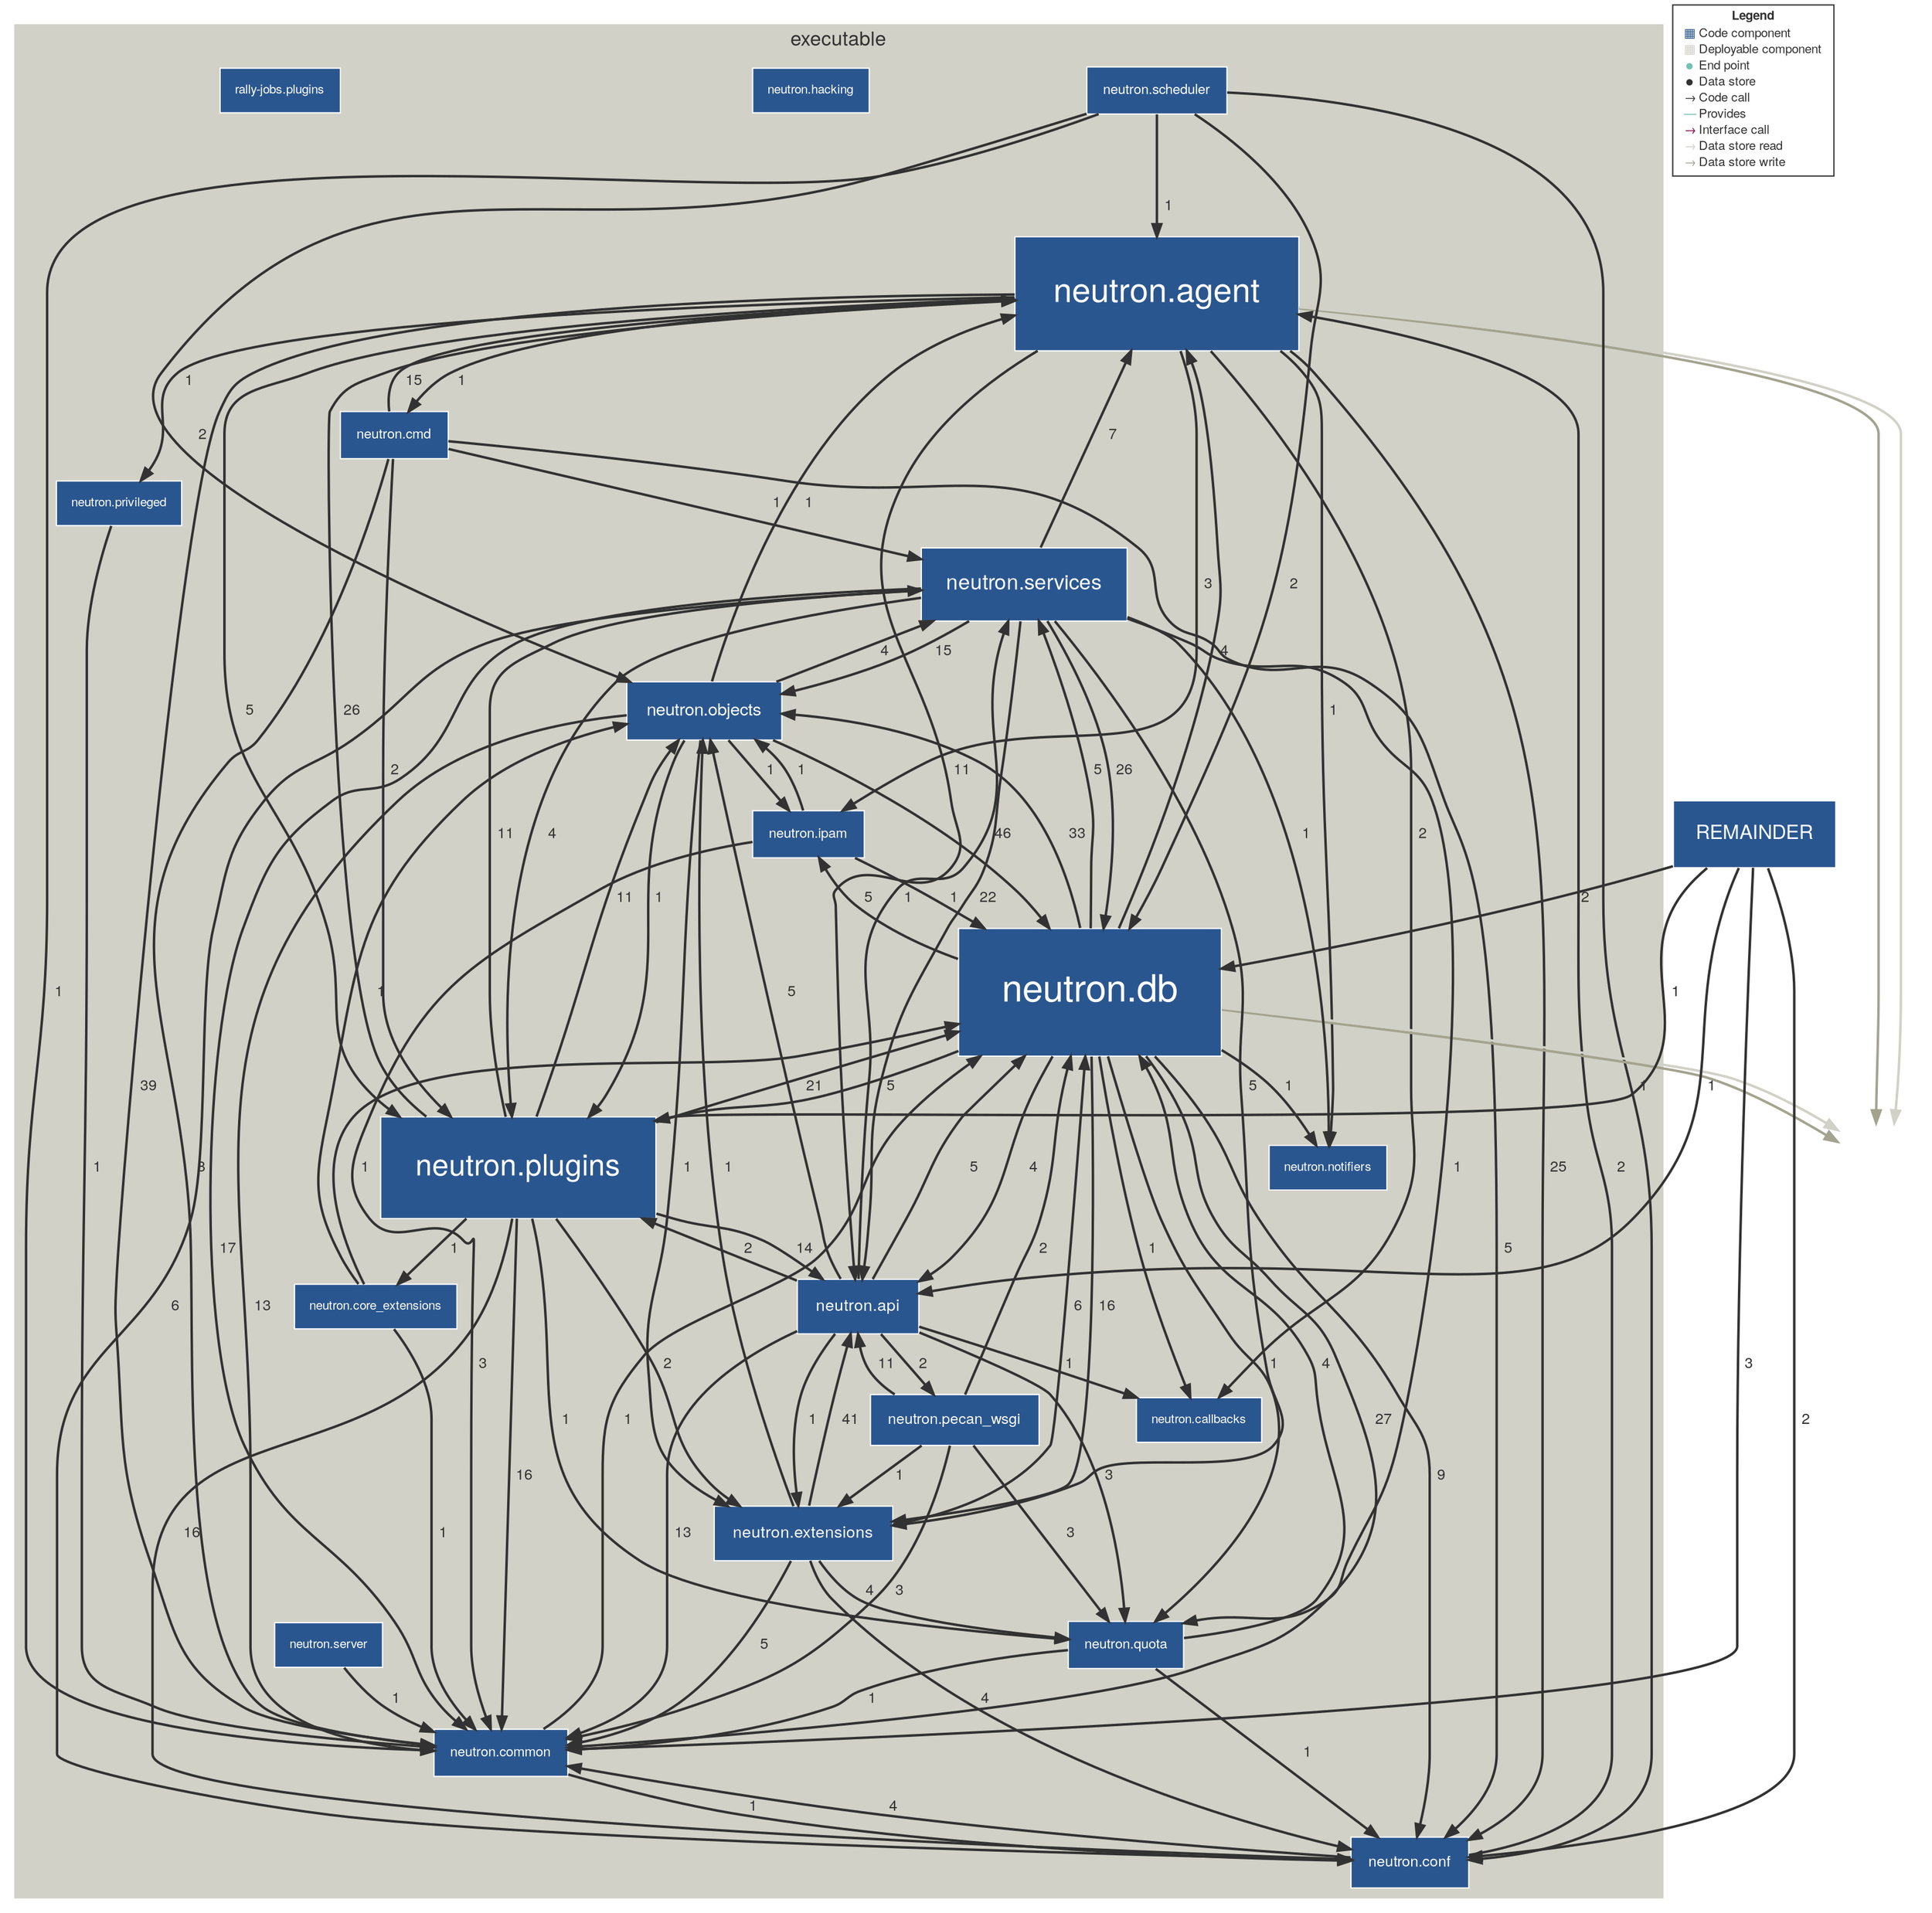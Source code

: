 digraph "Graph" {
compound=true
rankdir=TD
subgraph "cluster-neutron" {
style="filled"
color="#D2D1C7"
fontname="Helvetica Neue"
fontsize="16"
fontcolor="#323232"
label="executable"
"neutron.agent@neutron" [ shape="box" style="filled" fillcolor="#2A568F" penwidth="1" color="#FFFFFF" fontname="Helvetica Neue" fontcolor="#FFFFFF" fontsize="27" margin="0.432" label="neutron.agent" ]
"neutron.scheduler@neutron" [ shape="box" style="filled" fillcolor="#2A568F" penwidth="1" color="#FFFFFF" fontname="Helvetica Neue" fontcolor="#FFFFFF" fontsize="11" margin="0.176" label="neutron.scheduler" ]
"neutron.cmd@neutron" [ shape="box" style="filled" fillcolor="#2A568F" penwidth="1" color="#FFFFFF" fontname="Helvetica Neue" fontcolor="#FFFFFF" fontsize="11" margin="0.176" label="neutron.cmd" ]
"neutron.objects@neutron" [ shape="box" style="filled" fillcolor="#2A568F" penwidth="1" color="#FFFFFF" fontname="Helvetica Neue" fontcolor="#FFFFFF" fontsize="14" margin="0.224" label="neutron.objects" ]
"neutron.common@neutron" [ shape="box" style="filled" fillcolor="#2A568F" penwidth="1" color="#FFFFFF" fontname="Helvetica Neue" fontcolor="#FFFFFF" fontsize="11" margin="0.176" label="neutron.common" ]
"neutron.quota@neutron" [ shape="box" style="filled" fillcolor="#2A568F" penwidth="1" color="#FFFFFF" fontname="Helvetica Neue" fontcolor="#FFFFFF" fontsize="11" margin="0.176" label="neutron.quota" ]
"neutron.plugins@neutron" [ shape="box" style="filled" fillcolor="#2A568F" penwidth="1" color="#FFFFFF" fontname="Helvetica Neue" fontcolor="#FFFFFF" fontsize="24" margin="0.384" label="neutron.plugins" ]
"neutron.privileged@neutron" [ shape="box" style="filled" fillcolor="#2A568F" penwidth="1" color="#FFFFFF" fontname="Helvetica Neue" fontcolor="#FFFFFF" fontsize="10" margin="0.16" label="neutron.privileged" ]
"neutron.hacking@neutron" [ shape="box" style="filled" fillcolor="#2A568F" penwidth="1" color="#FFFFFF" fontname="Helvetica Neue" fontcolor="#FFFFFF" fontsize="10" margin="0.16" label="neutron.hacking" ]
"neutron.conf@neutron" [ shape="box" style="filled" fillcolor="#2A568F" penwidth="1" color="#FFFFFF" fontname="Helvetica Neue" fontcolor="#FFFFFF" fontsize="12" margin="0.192" label="neutron.conf" ]
"rally-jobs.plugins@neutron" [ shape="box" style="filled" fillcolor="#2A568F" penwidth="1" color="#FFFFFF" fontname="Helvetica Neue" fontcolor="#FFFFFF" fontsize="10" margin="0.16" label="rally-jobs.plugins" ]
"neutron.db@neutron" [ shape="box" style="filled" fillcolor="#2A568F" penwidth="1" color="#FFFFFF" fontname="Helvetica Neue" fontcolor="#FFFFFF" fontsize="30" margin="0.48" label="neutron.db" ]
"neutron.extensions@neutron" [ shape="box" style="filled" fillcolor="#2A568F" penwidth="1" color="#FFFFFF" fontname="Helvetica Neue" fontcolor="#FFFFFF" fontsize="13" margin="0.20800000000000002" label="neutron.extensions" ]
"neutron.api@neutron" [ shape="box" style="filled" fillcolor="#2A568F" penwidth="1" color="#FFFFFF" fontname="Helvetica Neue" fontcolor="#FFFFFF" fontsize="13" margin="0.20800000000000002" label="neutron.api" ]
"neutron.core_extensions@neutron" [ shape="box" style="filled" fillcolor="#2A568F" penwidth="1" color="#FFFFFF" fontname="Helvetica Neue" fontcolor="#FFFFFF" fontsize="10" margin="0.16" label="neutron.core_extensions" ]
"neutron.ipam@neutron" [ shape="box" style="filled" fillcolor="#2A568F" penwidth="1" color="#FFFFFF" fontname="Helvetica Neue" fontcolor="#FFFFFF" fontsize="11" margin="0.176" label="neutron.ipam" ]
"neutron.callbacks@neutron" [ shape="box" style="filled" fillcolor="#2A568F" penwidth="1" color="#FFFFFF" fontname="Helvetica Neue" fontcolor="#FFFFFF" fontsize="10" margin="0.16" label="neutron.callbacks" ]
"neutron.notifiers@neutron" [ shape="box" style="filled" fillcolor="#2A568F" penwidth="1" color="#FFFFFF" fontname="Helvetica Neue" fontcolor="#FFFFFF" fontsize="10" margin="0.16" label="neutron.notifiers" ]
"neutron.pecan_wsgi@neutron" [ shape="box" style="filled" fillcolor="#2A568F" penwidth="1" color="#FFFFFF" fontname="Helvetica Neue" fontcolor="#FFFFFF" fontsize="12" margin="0.192" label="neutron.pecan_wsgi" ]
"neutron.services@neutron" [ shape="box" style="filled" fillcolor="#2A568F" penwidth="1" color="#FFFFFF" fontname="Helvetica Neue" fontcolor="#FFFFFF" fontsize="17" margin="0.272" label="neutron.services" ]
"neutron.server@neutron" [ shape="box" style="filled" fillcolor="#2A568F" penwidth="1" color="#FFFFFF" fontname="Helvetica Neue" fontcolor="#FFFFFF" fontsize="10" margin="0.16" label="neutron.server" ]
}
"2f8dc49a-746e-4a2e-87fb-9d869f9acdf5@NOT_DEPLOYED" [ shape="box" penwidth="0" fontname="Helvetica Neue" fontcolor="#323232" fontsize="16" image="icon-datastore.png" width="1.000" height="1.000" fixedsize="true" label="" ]
"REMAINDER@NOT_DEPLOYED" [ shape="box" style="filled" fillcolor="#2A568F" penwidth="1" color="#FFFFFF" fontname="Helvetica Neue" fontcolor="#FFFFFF" fontsize="16" margin="0.256" label="REMAINDER" ]
"neutron.agent@neutron" -> "neutron.cmd@neutron" [ penwidth="2" color="#323232" fontcolor="#323232" fontname="Helvetica Neue" fontsize="12" label="  1" ]
"neutron.agent@neutron" -> "neutron.common@neutron" [ penwidth="2" color="#323232" fontcolor="#323232" fontname="Helvetica Neue" fontsize="12" label="  39" ]
"neutron.agent@neutron" -> "neutron.plugins@neutron" [ penwidth="2" color="#323232" fontcolor="#323232" fontname="Helvetica Neue" fontsize="12" label="  5" ]
"neutron.agent@neutron" -> "neutron.privileged@neutron" [ penwidth="2" color="#323232" fontcolor="#323232" fontname="Helvetica Neue" fontsize="12" label="  1" ]
"neutron.agent@neutron" -> "neutron.conf@neutron" [ penwidth="2" color="#323232" fontcolor="#323232" fontname="Helvetica Neue" fontsize="12" label="  25" ]
"neutron.agent@neutron" -> "neutron.api@neutron" [ penwidth="2" color="#323232" fontcolor="#323232" fontname="Helvetica Neue" fontsize="12" label="  11" ]
"neutron.agent@neutron" -> "neutron.ipam@neutron" [ penwidth="2" color="#323232" fontcolor="#323232" fontname="Helvetica Neue" fontsize="12" label="  3" ]
"neutron.agent@neutron" -> "neutron.callbacks@neutron" [ penwidth="2" color="#323232" fontcolor="#323232" fontname="Helvetica Neue" fontsize="12" label="  2" ]
"neutron.agent@neutron" -> "neutron.notifiers@neutron" [ penwidth="2" color="#323232" fontcolor="#323232" fontname="Helvetica Neue" fontsize="12" label="  1" ]
"neutron.agent@neutron" -> "2f8dc49a-746e-4a2e-87fb-9d869f9acdf5@NOT_DEPLOYED" [ penwidth="2" color="#A4A38F" fontcolor="#A4A38F" fontname="Helvetica Neue" fontsize="12" label="" ]
"neutron.agent@neutron" -> "2f8dc49a-746e-4a2e-87fb-9d869f9acdf5@NOT_DEPLOYED" [ penwidth="2" color="#D2D1C7" fontcolor="#D2D1C7" fontname="Helvetica Neue" fontsize="12" label="" ]
"neutron.scheduler@neutron" -> "neutron.agent@neutron" [ penwidth="2" color="#323232" fontcolor="#323232" fontname="Helvetica Neue" fontsize="12" label="  1" ]
"neutron.scheduler@neutron" -> "neutron.objects@neutron" [ penwidth="2" color="#323232" fontcolor="#323232" fontname="Helvetica Neue" fontsize="12" label="  2" ]
"neutron.scheduler@neutron" -> "neutron.common@neutron" [ penwidth="2" color="#323232" fontcolor="#323232" fontname="Helvetica Neue" fontsize="12" label="  1" ]
"neutron.scheduler@neutron" -> "neutron.conf@neutron" [ penwidth="2" color="#323232" fontcolor="#323232" fontname="Helvetica Neue" fontsize="12" label="  1" ]
"neutron.scheduler@neutron" -> "neutron.db@neutron" [ penwidth="2" color="#323232" fontcolor="#323232" fontname="Helvetica Neue" fontsize="12" label="  2" ]
"neutron.cmd@neutron" -> "neutron.agent@neutron" [ penwidth="2" color="#323232" fontcolor="#323232" fontname="Helvetica Neue" fontsize="12" label="  15" ]
"neutron.cmd@neutron" -> "neutron.common@neutron" [ penwidth="2" color="#323232" fontcolor="#323232" fontname="Helvetica Neue" fontsize="12" label="  8" ]
"neutron.cmd@neutron" -> "neutron.plugins@neutron" [ penwidth="2" color="#323232" fontcolor="#323232" fontname="Helvetica Neue" fontsize="12" label="  2" ]
"neutron.cmd@neutron" -> "neutron.conf@neutron" [ penwidth="2" color="#323232" fontcolor="#323232" fontname="Helvetica Neue" fontsize="12" label="  5" ]
"neutron.cmd@neutron" -> "neutron.services@neutron" [ penwidth="2" color="#323232" fontcolor="#323232" fontname="Helvetica Neue" fontsize="12" label="  1" ]
"neutron.objects@neutron" -> "neutron.agent@neutron" [ penwidth="2" color="#323232" fontcolor="#323232" fontname="Helvetica Neue" fontsize="12" label="  1" ]
"neutron.objects@neutron" -> "neutron.common@neutron" [ penwidth="2" color="#323232" fontcolor="#323232" fontname="Helvetica Neue" fontsize="12" label="  13" ]
"neutron.objects@neutron" -> "neutron.plugins@neutron" [ penwidth="2" color="#323232" fontcolor="#323232" fontname="Helvetica Neue" fontsize="12" label="  1" ]
"neutron.objects@neutron" -> "neutron.db@neutron" [ penwidth="2" color="#323232" fontcolor="#323232" fontname="Helvetica Neue" fontsize="12" label="  46" ]
"neutron.objects@neutron" -> "neutron.extensions@neutron" [ penwidth="2" color="#323232" fontcolor="#323232" fontname="Helvetica Neue" fontsize="12" label="  1" ]
"neutron.objects@neutron" -> "neutron.ipam@neutron" [ penwidth="2" color="#323232" fontcolor="#323232" fontname="Helvetica Neue" fontsize="12" label="  1" ]
"neutron.objects@neutron" -> "neutron.services@neutron" [ penwidth="2" color="#323232" fontcolor="#323232" fontname="Helvetica Neue" fontsize="12" label="  4" ]
"neutron.common@neutron" -> "neutron.conf@neutron" [ penwidth="2" color="#323232" fontcolor="#323232" fontname="Helvetica Neue" fontsize="12" label="  1" ]
"neutron.common@neutron" -> "neutron.db@neutron" [ penwidth="2" color="#323232" fontcolor="#323232" fontname="Helvetica Neue" fontsize="12" label="  1" ]
"neutron.quota@neutron" -> "neutron.common@neutron" [ penwidth="2" color="#323232" fontcolor="#323232" fontname="Helvetica Neue" fontsize="12" label="  1" ]
"neutron.quota@neutron" -> "neutron.conf@neutron" [ penwidth="2" color="#323232" fontcolor="#323232" fontname="Helvetica Neue" fontsize="12" label="  1" ]
"neutron.quota@neutron" -> "neutron.db@neutron" [ penwidth="2" color="#323232" fontcolor="#323232" fontname="Helvetica Neue" fontsize="12" label="  4" ]
"neutron.plugins@neutron" -> "neutron.agent@neutron" [ penwidth="2" color="#323232" fontcolor="#323232" fontname="Helvetica Neue" fontsize="12" label="  26" ]
"neutron.plugins@neutron" -> "neutron.objects@neutron" [ penwidth="2" color="#323232" fontcolor="#323232" fontname="Helvetica Neue" fontsize="12" label="  11" ]
"neutron.plugins@neutron" -> "neutron.common@neutron" [ penwidth="2" color="#323232" fontcolor="#323232" fontname="Helvetica Neue" fontsize="12" label="  16" ]
"neutron.plugins@neutron" -> "neutron.quota@neutron" [ penwidth="2" color="#323232" fontcolor="#323232" fontname="Helvetica Neue" fontsize="12" label="  1" ]
"neutron.plugins@neutron" -> "neutron.conf@neutron" [ penwidth="2" color="#323232" fontcolor="#323232" fontname="Helvetica Neue" fontsize="12" label="  16" ]
"neutron.plugins@neutron" -> "neutron.db@neutron" [ penwidth="2" color="#323232" fontcolor="#323232" fontname="Helvetica Neue" fontsize="12" label="  21" ]
"neutron.plugins@neutron" -> "neutron.extensions@neutron" [ penwidth="2" color="#323232" fontcolor="#323232" fontname="Helvetica Neue" fontsize="12" label="  2" ]
"neutron.plugins@neutron" -> "neutron.api@neutron" [ penwidth="2" color="#323232" fontcolor="#323232" fontname="Helvetica Neue" fontsize="12" label="  14" ]
"neutron.plugins@neutron" -> "neutron.core_extensions@neutron" [ penwidth="2" color="#323232" fontcolor="#323232" fontname="Helvetica Neue" fontsize="12" label="  1" ]
"neutron.plugins@neutron" -> "neutron.services@neutron" [ penwidth="2" color="#323232" fontcolor="#323232" fontname="Helvetica Neue" fontsize="12" label="  11" ]
"neutron.privileged@neutron" -> "neutron.common@neutron" [ penwidth="2" color="#323232" fontcolor="#323232" fontname="Helvetica Neue" fontsize="12" label="  1" ]
"neutron.conf@neutron" -> "neutron.agent@neutron" [ penwidth="2" color="#323232" fontcolor="#323232" fontname="Helvetica Neue" fontsize="12" label="  2" ]
"neutron.conf@neutron" -> "neutron.common@neutron" [ penwidth="2" color="#323232" fontcolor="#323232" fontname="Helvetica Neue" fontsize="12" label="  4" ]
"neutron.db@neutron" -> "neutron.agent@neutron" [ penwidth="2" color="#323232" fontcolor="#323232" fontname="Helvetica Neue" fontsize="12" label="  4" ]
"neutron.db@neutron" -> "neutron.objects@neutron" [ penwidth="2" color="#323232" fontcolor="#323232" fontname="Helvetica Neue" fontsize="12" label="  33" ]
"neutron.db@neutron" -> "neutron.common@neutron" [ penwidth="2" color="#323232" fontcolor="#323232" fontname="Helvetica Neue" fontsize="12" label="  27" ]
"neutron.db@neutron" -> "neutron.quota@neutron" [ penwidth="2" color="#323232" fontcolor="#323232" fontname="Helvetica Neue" fontsize="12" label="  1" ]
"neutron.db@neutron" -> "neutron.plugins@neutron" [ penwidth="2" color="#323232" fontcolor="#323232" fontname="Helvetica Neue" fontsize="12" label="  5" ]
"neutron.db@neutron" -> "neutron.conf@neutron" [ penwidth="2" color="#323232" fontcolor="#323232" fontname="Helvetica Neue" fontsize="12" label="  9" ]
"neutron.db@neutron" -> "neutron.extensions@neutron" [ penwidth="2" color="#323232" fontcolor="#323232" fontname="Helvetica Neue" fontsize="12" label="  16" ]
"neutron.db@neutron" -> "neutron.api@neutron" [ penwidth="2" color="#323232" fontcolor="#323232" fontname="Helvetica Neue" fontsize="12" label="  4" ]
"neutron.db@neutron" -> "neutron.ipam@neutron" [ penwidth="2" color="#323232" fontcolor="#323232" fontname="Helvetica Neue" fontsize="12" label="  5" ]
"neutron.db@neutron" -> "neutron.callbacks@neutron" [ penwidth="2" color="#323232" fontcolor="#323232" fontname="Helvetica Neue" fontsize="12" label="  1" ]
"neutron.db@neutron" -> "neutron.notifiers@neutron" [ penwidth="2" color="#323232" fontcolor="#323232" fontname="Helvetica Neue" fontsize="12" label="  1" ]
"neutron.db@neutron" -> "neutron.services@neutron" [ penwidth="2" color="#323232" fontcolor="#323232" fontname="Helvetica Neue" fontsize="12" label="  5" ]
"neutron.db@neutron" -> "2f8dc49a-746e-4a2e-87fb-9d869f9acdf5@NOT_DEPLOYED" [ penwidth="2" color="#A4A38F" fontcolor="#A4A38F" fontname="Helvetica Neue" fontsize="12" label="" ]
"neutron.db@neutron" -> "2f8dc49a-746e-4a2e-87fb-9d869f9acdf5@NOT_DEPLOYED" [ penwidth="2" color="#D2D1C7" fontcolor="#D2D1C7" fontname="Helvetica Neue" fontsize="12" label="" ]
"neutron.extensions@neutron" -> "neutron.objects@neutron" [ penwidth="2" color="#323232" fontcolor="#323232" fontname="Helvetica Neue" fontsize="12" label="  1" ]
"neutron.extensions@neutron" -> "neutron.common@neutron" [ penwidth="2" color="#323232" fontcolor="#323232" fontname="Helvetica Neue" fontsize="12" label="  5" ]
"neutron.extensions@neutron" -> "neutron.quota@neutron" [ penwidth="2" color="#323232" fontcolor="#323232" fontname="Helvetica Neue" fontsize="12" label="  4" ]
"neutron.extensions@neutron" -> "neutron.conf@neutron" [ penwidth="2" color="#323232" fontcolor="#323232" fontname="Helvetica Neue" fontsize="12" label="  4" ]
"neutron.extensions@neutron" -> "neutron.db@neutron" [ penwidth="2" color="#323232" fontcolor="#323232" fontname="Helvetica Neue" fontsize="12" label="  6" ]
"neutron.extensions@neutron" -> "neutron.api@neutron" [ penwidth="2" color="#323232" fontcolor="#323232" fontname="Helvetica Neue" fontsize="12" label="  41" ]
"neutron.api@neutron" -> "neutron.objects@neutron" [ penwidth="2" color="#323232" fontcolor="#323232" fontname="Helvetica Neue" fontsize="12" label="  5" ]
"neutron.api@neutron" -> "neutron.common@neutron" [ penwidth="2" color="#323232" fontcolor="#323232" fontname="Helvetica Neue" fontsize="12" label="  13" ]
"neutron.api@neutron" -> "neutron.quota@neutron" [ penwidth="2" color="#323232" fontcolor="#323232" fontname="Helvetica Neue" fontsize="12" label="  3" ]
"neutron.api@neutron" -> "neutron.plugins@neutron" [ penwidth="2" color="#323232" fontcolor="#323232" fontname="Helvetica Neue" fontsize="12" label="  2" ]
"neutron.api@neutron" -> "neutron.db@neutron" [ penwidth="2" color="#323232" fontcolor="#323232" fontname="Helvetica Neue" fontsize="12" label="  5" ]
"neutron.api@neutron" -> "neutron.extensions@neutron" [ penwidth="2" color="#323232" fontcolor="#323232" fontname="Helvetica Neue" fontsize="12" label="  1" ]
"neutron.api@neutron" -> "neutron.callbacks@neutron" [ penwidth="2" color="#323232" fontcolor="#323232" fontname="Helvetica Neue" fontsize="12" label="  1" ]
"neutron.api@neutron" -> "neutron.pecan_wsgi@neutron" [ penwidth="2" color="#323232" fontcolor="#323232" fontname="Helvetica Neue" fontsize="12" label="  2" ]
"neutron.api@neutron" -> "neutron.services@neutron" [ penwidth="2" color="#323232" fontcolor="#323232" fontname="Helvetica Neue" fontsize="12" label="  1" ]
"neutron.core_extensions@neutron" -> "neutron.objects@neutron" [ penwidth="2" color="#323232" fontcolor="#323232" fontname="Helvetica Neue" fontsize="12" label="  1" ]
"neutron.core_extensions@neutron" -> "neutron.common@neutron" [ penwidth="2" color="#323232" fontcolor="#323232" fontname="Helvetica Neue" fontsize="12" label="  1" ]
"neutron.core_extensions@neutron" -> "neutron.db@neutron" [ penwidth="2" color="#323232" fontcolor="#323232" fontname="Helvetica Neue" fontsize="12" label="  1" ]
"neutron.ipam@neutron" -> "neutron.objects@neutron" [ penwidth="2" color="#323232" fontcolor="#323232" fontname="Helvetica Neue" fontsize="12" label="  1" ]
"neutron.ipam@neutron" -> "neutron.common@neutron" [ penwidth="2" color="#323232" fontcolor="#323232" fontname="Helvetica Neue" fontsize="12" label="  3" ]
"neutron.ipam@neutron" -> "neutron.db@neutron" [ penwidth="2" color="#323232" fontcolor="#323232" fontname="Helvetica Neue" fontsize="12" label="  1" ]
"neutron.pecan_wsgi@neutron" -> "neutron.common@neutron" [ penwidth="2" color="#323232" fontcolor="#323232" fontname="Helvetica Neue" fontsize="12" label="  3" ]
"neutron.pecan_wsgi@neutron" -> "neutron.quota@neutron" [ penwidth="2" color="#323232" fontcolor="#323232" fontname="Helvetica Neue" fontsize="12" label="  3" ]
"neutron.pecan_wsgi@neutron" -> "neutron.db@neutron" [ penwidth="2" color="#323232" fontcolor="#323232" fontname="Helvetica Neue" fontsize="12" label="  2" ]
"neutron.pecan_wsgi@neutron" -> "neutron.extensions@neutron" [ penwidth="2" color="#323232" fontcolor="#323232" fontname="Helvetica Neue" fontsize="12" label="  1" ]
"neutron.pecan_wsgi@neutron" -> "neutron.api@neutron" [ penwidth="2" color="#323232" fontcolor="#323232" fontname="Helvetica Neue" fontsize="12" label="  11" ]
"neutron.services@neutron" -> "neutron.agent@neutron" [ penwidth="2" color="#323232" fontcolor="#323232" fontname="Helvetica Neue" fontsize="12" label="  7" ]
"neutron.services@neutron" -> "neutron.objects@neutron" [ penwidth="2" color="#323232" fontcolor="#323232" fontname="Helvetica Neue" fontsize="12" label="  15" ]
"neutron.services@neutron" -> "neutron.common@neutron" [ penwidth="2" color="#323232" fontcolor="#323232" fontname="Helvetica Neue" fontsize="12" label="  17" ]
"neutron.services@neutron" -> "neutron.quota@neutron" [ penwidth="2" color="#323232" fontcolor="#323232" fontname="Helvetica Neue" fontsize="12" label="  1" ]
"neutron.services@neutron" -> "neutron.plugins@neutron" [ penwidth="2" color="#323232" fontcolor="#323232" fontname="Helvetica Neue" fontsize="12" label="  4" ]
"neutron.services@neutron" -> "neutron.conf@neutron" [ penwidth="2" color="#323232" fontcolor="#323232" fontname="Helvetica Neue" fontsize="12" label="  6" ]
"neutron.services@neutron" -> "neutron.db@neutron" [ penwidth="2" color="#323232" fontcolor="#323232" fontname="Helvetica Neue" fontsize="12" label="  26" ]
"neutron.services@neutron" -> "neutron.extensions@neutron" [ penwidth="2" color="#323232" fontcolor="#323232" fontname="Helvetica Neue" fontsize="12" label="  5" ]
"neutron.services@neutron" -> "neutron.api@neutron" [ penwidth="2" color="#323232" fontcolor="#323232" fontname="Helvetica Neue" fontsize="12" label="  22" ]
"neutron.services@neutron" -> "neutron.notifiers@neutron" [ penwidth="2" color="#323232" fontcolor="#323232" fontname="Helvetica Neue" fontsize="12" label="  1" ]
"neutron.server@neutron" -> "neutron.common@neutron" [ penwidth="2" color="#323232" fontcolor="#323232" fontname="Helvetica Neue" fontsize="12" label="  1" ]
"REMAINDER@NOT_DEPLOYED" -> "neutron.common@neutron" [ penwidth="2" color="#323232" fontcolor="#323232" fontname="Helvetica Neue" fontsize="12" label="  3" ]
"REMAINDER@NOT_DEPLOYED" -> "neutron.plugins@neutron" [ penwidth="2" color="#323232" fontcolor="#323232" fontname="Helvetica Neue" fontsize="12" label="  1" ]
"REMAINDER@NOT_DEPLOYED" -> "neutron.conf@neutron" [ penwidth="2" color="#323232" fontcolor="#323232" fontname="Helvetica Neue" fontsize="12" label="  2" ]
"REMAINDER@NOT_DEPLOYED" -> "neutron.db@neutron" [ penwidth="2" color="#323232" fontcolor="#323232" fontname="Helvetica Neue" fontsize="12" label="  2" ]
"REMAINDER@NOT_DEPLOYED" -> "neutron.api@neutron" [ penwidth="2" color="#323232" fontcolor="#323232" fontname="Helvetica Neue" fontsize="12" label="  1" ]
"LEGEND" [ shape="box" style="filled" fillcolor="#FFFFFF" penwidth="1" color="#323232" fontname="Helvetica Neue" fontcolor="#323232" fontsize="10" label=<<TABLE BORDER="0" CELLPADDING="1" CELLSPACING="0">
<TR><TD COLSPAN="2"><B>Legend</B></TD></TR>
<TR><TD><FONT COLOR="#2A568F">&#9638;</FONT></TD><TD ALIGN="left">Code component</TD></TR>
<TR><TD><FONT COLOR="#D2D1C7">&#9638;</FONT></TD><TD ALIGN="left">Deployable component</TD></TR>
<TR><TD><FONT COLOR="#72C0B4">&#9679;</FONT></TD><TD ALIGN="left">End point</TD></TR>
<TR><TD><FONT COLOR="#323232">&#9679;</FONT></TD><TD ALIGN="left">Data store</TD></TR>
<TR><TD><FONT COLOR="#323232">&rarr;</FONT></TD><TD ALIGN="left">Code call</TD></TR>
<TR><TD><FONT COLOR="#72C0B4">&#8212;</FONT></TD><TD ALIGN="left">Provides</TD></TR>
<TR><TD><FONT COLOR="#820445">&rarr;</FONT></TD><TD ALIGN="left">Interface call</TD></TR>
<TR><TD><FONT COLOR="#D2D1C7">&rarr;</FONT></TD><TD ALIGN="left">Data store read</TD></TR>
<TR><TD><FONT COLOR="#A4A38F">&rarr;</FONT></TD><TD ALIGN="left">Data store write</TD></TR>
</TABLE>
>  ]
}
